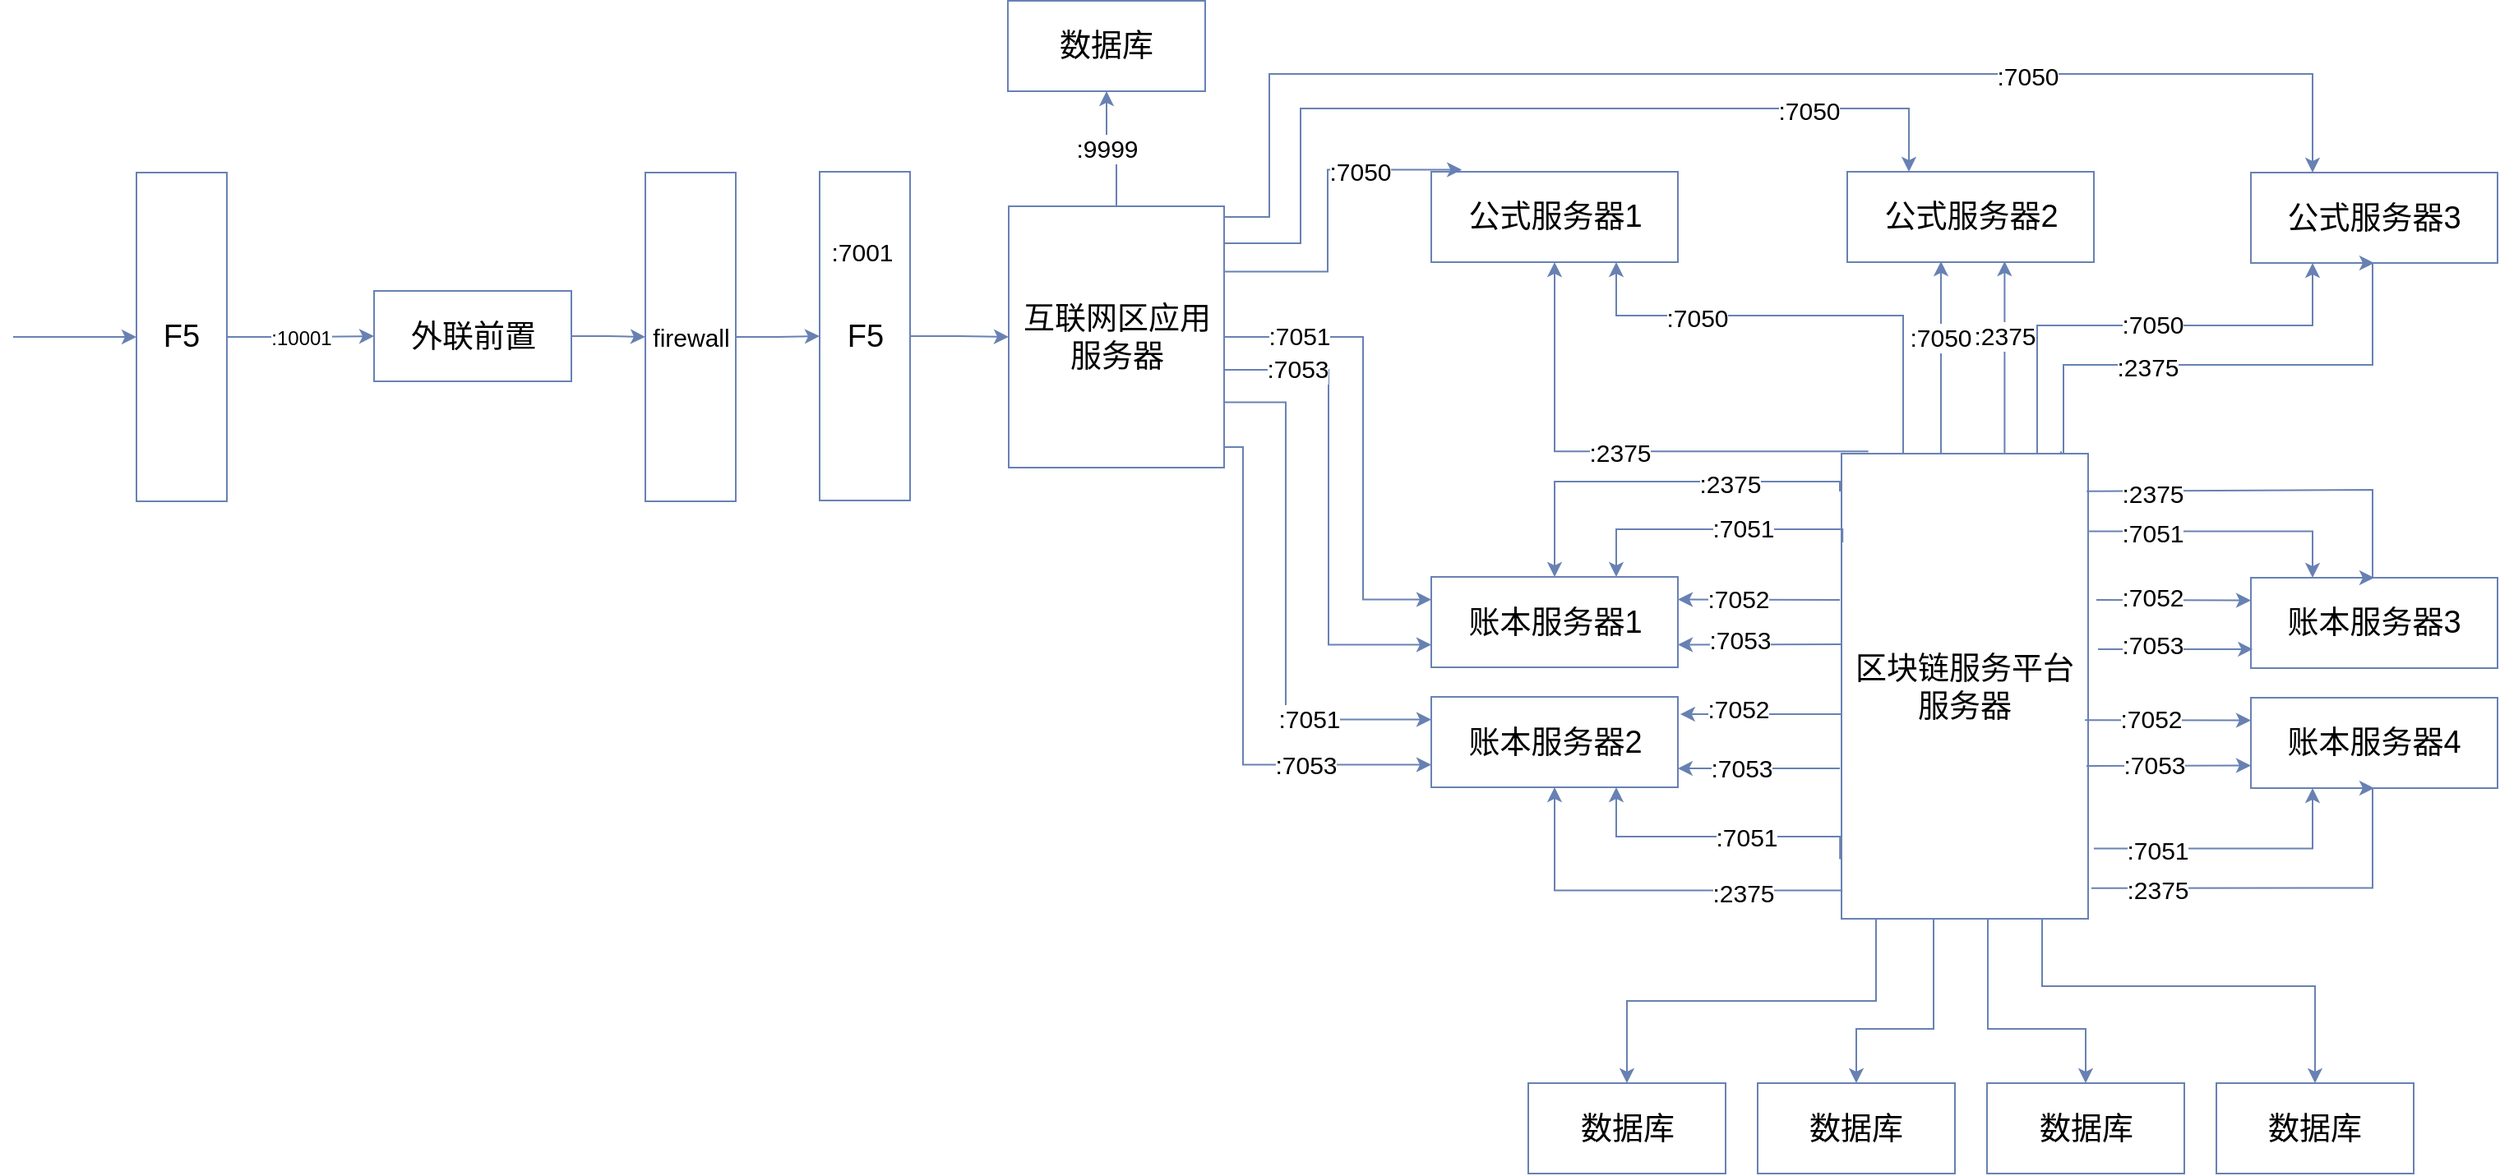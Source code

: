 <mxfile version="11.3.0" type="github" pages="1"><diagram id="IZBP0mqrMQUnNwASLiVP" name="Page-1"><mxGraphModel dx="1331" dy="839" grid="0" gridSize="10" guides="1" tooltips="1" connect="1" arrows="1" fold="1" page="1" pageScale="1" pageWidth="3300" pageHeight="4681" math="0" shadow="0"><root><mxCell id="0"/><mxCell id="1" parent="0"/><mxCell id="fcVF6qdcsWGndgXev6tU-182" style="edgeStyle=orthogonalEdgeStyle;rounded=0;orthogonalLoop=1;jettySize=auto;html=1;exitX=1;exitY=0.5;exitDx=0;exitDy=0;entryX=0;entryY=0.5;entryDx=0;entryDy=0;strokeColor=#6881B3;fontSize=19;" edge="1" parent="1" source="fcVF6qdcsWGndgXev6tU-179" target="fcVF6qdcsWGndgXev6tU-181"><mxGeometry relative="1" as="geometry"/></mxCell><mxCell id="fcVF6qdcsWGndgXev6tU-183" value=":10001" style="text;html=1;resizable=0;points=[];align=center;verticalAlign=middle;labelBackgroundColor=#ffffff;fontSize=12;" vertex="1" connectable="0" parent="fcVF6qdcsWGndgXev6tU-182"><mxGeometry x="-0.365" relative="1" as="geometry"><mxPoint x="16.5" y="0.5" as="offset"/></mxGeometry></mxCell><mxCell id="fcVF6qdcsWGndgXev6tU-179" value="F5" style="rounded=0;whiteSpace=wrap;html=1;labelBackgroundColor=none;strokeColor=#6881B3;fillColor=none;fontSize=19;align=center;" vertex="1" parent="1"><mxGeometry x="570" y="857" width="55" height="200" as="geometry"/></mxCell><mxCell id="fcVF6qdcsWGndgXev6tU-180" value="" style="endArrow=classic;html=1;strokeColor=#6881B3;fontSize=19;entryX=0;entryY=0.5;entryDx=0;entryDy=0;" edge="1" parent="1" target="fcVF6qdcsWGndgXev6tU-179"><mxGeometry width="50" height="50" relative="1" as="geometry"><mxPoint x="495" y="957" as="sourcePoint"/><mxPoint x="498.5" y="932" as="targetPoint"/></mxGeometry></mxCell><mxCell id="fcVF6qdcsWGndgXev6tU-185" style="edgeStyle=orthogonalEdgeStyle;rounded=0;orthogonalLoop=1;jettySize=auto;html=1;exitX=1;exitY=0.5;exitDx=0;exitDy=0;entryX=0;entryY=0.5;entryDx=0;entryDy=0;strokeColor=#6881B3;fontSize=15;" edge="1" parent="1" source="fcVF6qdcsWGndgXev6tU-181" target="fcVF6qdcsWGndgXev6tU-184"><mxGeometry relative="1" as="geometry"/></mxCell><mxCell id="fcVF6qdcsWGndgXev6tU-181" value="外联前置" style="rounded=0;whiteSpace=wrap;html=1;labelBackgroundColor=none;strokeColor=#6881B3;fillColor=none;fontSize=19;align=center;" vertex="1" parent="1"><mxGeometry x="714.5" y="929" width="120" height="55" as="geometry"/></mxCell><mxCell id="fcVF6qdcsWGndgXev6tU-187" style="edgeStyle=orthogonalEdgeStyle;rounded=0;orthogonalLoop=1;jettySize=auto;html=1;exitX=1;exitY=0.5;exitDx=0;exitDy=0;entryX=0;entryY=0.5;entryDx=0;entryDy=0;strokeColor=#6881B3;fontSize=15;" edge="1" parent="1" source="fcVF6qdcsWGndgXev6tU-184" target="fcVF6qdcsWGndgXev6tU-186"><mxGeometry relative="1" as="geometry"/></mxCell><mxCell id="fcVF6qdcsWGndgXev6tU-188" value=":7001" style="text;html=1;resizable=0;points=[];align=center;verticalAlign=middle;labelBackgroundColor=#ffffff;fontSize=15;" vertex="1" connectable="0" parent="fcVF6qdcsWGndgXev6tU-187"><mxGeometry x="-0.169" y="-1" relative="1" as="geometry"><mxPoint x="55" y="-53" as="offset"/></mxGeometry></mxCell><mxCell id="fcVF6qdcsWGndgXev6tU-184" value="firewall" style="rounded=0;whiteSpace=wrap;html=1;labelBackgroundColor=none;strokeColor=#6881B3;fillColor=none;fontSize=15;align=center;" vertex="1" parent="1"><mxGeometry x="879.5" y="857" width="55" height="200" as="geometry"/></mxCell><mxCell id="fcVF6qdcsWGndgXev6tU-195" style="edgeStyle=orthogonalEdgeStyle;rounded=0;orthogonalLoop=1;jettySize=auto;html=1;exitX=1;exitY=0.5;exitDx=0;exitDy=0;entryX=0;entryY=0.5;entryDx=0;entryDy=0;strokeColor=#6881B3;fontSize=15;" edge="1" parent="1" source="fcVF6qdcsWGndgXev6tU-186" target="fcVF6qdcsWGndgXev6tU-189"><mxGeometry relative="1" as="geometry"/></mxCell><mxCell id="fcVF6qdcsWGndgXev6tU-186" value="F5" style="rounded=0;whiteSpace=wrap;html=1;labelBackgroundColor=none;strokeColor=#6881B3;fillColor=none;fontSize=19;align=center;" vertex="1" parent="1"><mxGeometry x="985.5" y="856.5" width="55" height="200" as="geometry"/></mxCell><mxCell id="fcVF6qdcsWGndgXev6tU-192" style="edgeStyle=orthogonalEdgeStyle;rounded=0;orthogonalLoop=1;jettySize=auto;html=1;exitX=0.5;exitY=0;exitDx=0;exitDy=0;entryX=0.5;entryY=1;entryDx=0;entryDy=0;strokeColor=#6881B3;fontSize=15;" edge="1" parent="1" source="fcVF6qdcsWGndgXev6tU-189" target="fcVF6qdcsWGndgXev6tU-191"><mxGeometry relative="1" as="geometry"/></mxCell><mxCell id="fcVF6qdcsWGndgXev6tU-193" value=":9999" style="text;html=1;resizable=0;points=[];align=center;verticalAlign=middle;labelBackgroundColor=#ffffff;fontSize=15;" vertex="1" connectable="0" parent="fcVF6qdcsWGndgXev6tU-192"><mxGeometry x="0.102" relative="1" as="geometry"><mxPoint as="offset"/></mxGeometry></mxCell><mxCell id="fcVF6qdcsWGndgXev6tU-203" style="edgeStyle=orthogonalEdgeStyle;rounded=0;orthogonalLoop=1;jettySize=auto;html=1;exitX=1;exitY=0.25;exitDx=0;exitDy=0;entryX=0.25;entryY=0;entryDx=0;entryDy=0;strokeColor=#6881B3;fontSize=15;" edge="1" parent="1" source="fcVF6qdcsWGndgXev6tU-189" target="fcVF6qdcsWGndgXev6tU-198"><mxGeometry relative="1" as="geometry"><Array as="points"><mxPoint x="1232" y="884"/><mxPoint x="1259" y="884"/><mxPoint x="1259" y="797"/><mxPoint x="1893" y="797"/></Array></mxGeometry></mxCell><mxCell id="fcVF6qdcsWGndgXev6tU-206" value=":7050" style="text;html=1;resizable=0;points=[];align=center;verticalAlign=middle;labelBackgroundColor=#ffffff;fontSize=15;" vertex="1" connectable="0" parent="fcVF6qdcsWGndgXev6tU-203"><mxGeometry x="0.444" y="-1" relative="1" as="geometry"><mxPoint as="offset"/></mxGeometry></mxCell><mxCell id="fcVF6qdcsWGndgXev6tU-204" style="edgeStyle=orthogonalEdgeStyle;rounded=0;orthogonalLoop=1;jettySize=auto;html=1;exitX=1;exitY=0.25;exitDx=0;exitDy=0;entryX=0.25;entryY=0;entryDx=0;entryDy=0;strokeColor=#6881B3;fontSize=15;" edge="1" parent="1" source="fcVF6qdcsWGndgXev6tU-189" target="fcVF6qdcsWGndgXev6tU-197"><mxGeometry relative="1" as="geometry"><Array as="points"><mxPoint x="1232" y="900"/><mxPoint x="1278" y="900"/><mxPoint x="1278" y="818"/><mxPoint x="1648" y="818"/></Array></mxGeometry></mxCell><mxCell id="fcVF6qdcsWGndgXev6tU-207" value=":7050" style="text;html=1;resizable=0;points=[];align=center;verticalAlign=middle;labelBackgroundColor=#ffffff;fontSize=15;" vertex="1" connectable="0" parent="fcVF6qdcsWGndgXev6tU-204"><mxGeometry x="0.639" y="-1" relative="1" as="geometry"><mxPoint as="offset"/></mxGeometry></mxCell><mxCell id="fcVF6qdcsWGndgXev6tU-205" style="edgeStyle=orthogonalEdgeStyle;rounded=0;orthogonalLoop=1;jettySize=auto;html=1;exitX=1;exitY=0.25;exitDx=0;exitDy=0;entryX=0.124;entryY=-0.022;entryDx=0;entryDy=0;entryPerimeter=0;strokeColor=#6881B3;fontSize=15;" edge="1" parent="1" source="fcVF6qdcsWGndgXev6tU-189" target="fcVF6qdcsWGndgXev6tU-196"><mxGeometry relative="1" as="geometry"/></mxCell><mxCell id="fcVF6qdcsWGndgXev6tU-208" value=":7050" style="text;html=1;resizable=0;points=[];align=center;verticalAlign=middle;labelBackgroundColor=#ffffff;fontSize=15;" vertex="1" connectable="0" parent="fcVF6qdcsWGndgXev6tU-205"><mxGeometry x="0.4" relative="1" as="geometry"><mxPoint as="offset"/></mxGeometry></mxCell><mxCell id="fcVF6qdcsWGndgXev6tU-209" style="edgeStyle=orthogonalEdgeStyle;rounded=0;orthogonalLoop=1;jettySize=auto;html=1;exitX=1;exitY=0.5;exitDx=0;exitDy=0;entryX=0;entryY=0.25;entryDx=0;entryDy=0;strokeColor=#6881B3;fontSize=15;" edge="1" parent="1" source="fcVF6qdcsWGndgXev6tU-189" target="fcVF6qdcsWGndgXev6tU-199"><mxGeometry relative="1" as="geometry"><Array as="points"><mxPoint x="1316" y="957"/><mxPoint x="1316" y="1117"/></Array></mxGeometry></mxCell><mxCell id="fcVF6qdcsWGndgXev6tU-211" value=":7051" style="text;html=1;resizable=0;points=[];align=center;verticalAlign=middle;labelBackgroundColor=#ffffff;fontSize=15;" vertex="1" connectable="0" parent="fcVF6qdcsWGndgXev6tU-209"><mxGeometry x="-0.683" y="1" relative="1" as="geometry"><mxPoint as="offset"/></mxGeometry></mxCell><mxCell id="fcVF6qdcsWGndgXev6tU-210" style="edgeStyle=orthogonalEdgeStyle;rounded=0;orthogonalLoop=1;jettySize=auto;html=1;exitX=1;exitY=0.75;exitDx=0;exitDy=0;entryX=0;entryY=0.75;entryDx=0;entryDy=0;strokeColor=#6881B3;fontSize=15;" edge="1" parent="1" source="fcVF6qdcsWGndgXev6tU-189" target="fcVF6qdcsWGndgXev6tU-199"><mxGeometry relative="1" as="geometry"><Array as="points"><mxPoint x="1232" y="977"/><mxPoint x="1295" y="977"/><mxPoint x="1295" y="1144"/></Array></mxGeometry></mxCell><mxCell id="fcVF6qdcsWGndgXev6tU-212" value=":7053" style="text;html=1;resizable=0;points=[];align=center;verticalAlign=middle;labelBackgroundColor=#ffffff;fontSize=15;" vertex="1" connectable="0" parent="fcVF6qdcsWGndgXev6tU-210"><mxGeometry x="-0.641" y="1" relative="1" as="geometry"><mxPoint x="8" as="offset"/></mxGeometry></mxCell><mxCell id="fcVF6qdcsWGndgXev6tU-213" style="edgeStyle=orthogonalEdgeStyle;rounded=0;orthogonalLoop=1;jettySize=auto;html=1;exitX=1;exitY=0.75;exitDx=0;exitDy=0;entryX=0;entryY=0.25;entryDx=0;entryDy=0;strokeColor=#6881B3;fontSize=15;" edge="1" parent="1" source="fcVF6qdcsWGndgXev6tU-189" target="fcVF6qdcsWGndgXev6tU-200"><mxGeometry relative="1" as="geometry"><Array as="points"><mxPoint x="1269" y="997"/><mxPoint x="1269" y="1190"/></Array></mxGeometry></mxCell><mxCell id="fcVF6qdcsWGndgXev6tU-215" value=":7051" style="text;html=1;resizable=0;points=[];align=center;verticalAlign=middle;labelBackgroundColor=#ffffff;fontSize=15;" vertex="1" connectable="0" parent="fcVF6qdcsWGndgXev6tU-213"><mxGeometry x="0.529" y="1" relative="1" as="geometry"><mxPoint as="offset"/></mxGeometry></mxCell><mxCell id="fcVF6qdcsWGndgXev6tU-214" style="edgeStyle=orthogonalEdgeStyle;rounded=0;orthogonalLoop=1;jettySize=auto;html=1;exitX=1;exitY=0.75;exitDx=0;exitDy=0;entryX=0;entryY=0.75;entryDx=0;entryDy=0;strokeColor=#6881B3;fontSize=15;" edge="1" parent="1" source="fcVF6qdcsWGndgXev6tU-189" target="fcVF6qdcsWGndgXev6tU-200"><mxGeometry relative="1" as="geometry"><Array as="points"><mxPoint x="1232" y="1024"/><mxPoint x="1243" y="1024"/><mxPoint x="1243" y="1217"/></Array></mxGeometry></mxCell><mxCell id="fcVF6qdcsWGndgXev6tU-216" value=":7053" style="text;html=1;resizable=0;points=[];align=center;verticalAlign=middle;labelBackgroundColor=#ffffff;fontSize=15;" vertex="1" connectable="0" parent="fcVF6qdcsWGndgXev6tU-214"><mxGeometry x="0.507" y="1" relative="1" as="geometry"><mxPoint x="9" as="offset"/></mxGeometry></mxCell><mxCell id="fcVF6qdcsWGndgXev6tU-189" value="互联网区应用服务器" style="rounded=0;whiteSpace=wrap;html=1;labelBackgroundColor=none;strokeColor=#6881B3;fillColor=none;fontSize=19;align=center;" vertex="1" parent="1"><mxGeometry x="1100.5" y="877.5" width="131" height="159" as="geometry"/></mxCell><mxCell id="fcVF6qdcsWGndgXev6tU-191" value="数据库" style="rounded=0;whiteSpace=wrap;html=1;labelBackgroundColor=none;strokeColor=#6881B3;fillColor=none;fontSize=19;align=center;" vertex="1" parent="1"><mxGeometry x="1100" y="752.5" width="120" height="55" as="geometry"/></mxCell><mxCell id="fcVF6qdcsWGndgXev6tU-196" value="公式服务器1" style="rounded=0;whiteSpace=wrap;html=1;labelBackgroundColor=none;strokeColor=#6881B3;fillColor=none;fontSize=19;align=center;" vertex="1" parent="1"><mxGeometry x="1357.5" y="856.5" width="150" height="55" as="geometry"/></mxCell><mxCell id="fcVF6qdcsWGndgXev6tU-197" value="公式服务器2" style="rounded=0;whiteSpace=wrap;html=1;labelBackgroundColor=none;strokeColor=#6881B3;fillColor=none;fontSize=19;align=center;" vertex="1" parent="1"><mxGeometry x="1610.5" y="856.5" width="150" height="55" as="geometry"/></mxCell><mxCell id="fcVF6qdcsWGndgXev6tU-198" value="公式服务器3" style="rounded=0;whiteSpace=wrap;html=1;labelBackgroundColor=none;strokeColor=#6881B3;fillColor=none;fontSize=19;align=center;" vertex="1" parent="1"><mxGeometry x="1856" y="857" width="150" height="55" as="geometry"/></mxCell><mxCell id="fcVF6qdcsWGndgXev6tU-199" value="账本服务器1" style="rounded=0;whiteSpace=wrap;html=1;labelBackgroundColor=none;strokeColor=#6881B3;fillColor=none;fontSize=19;align=center;" vertex="1" parent="1"><mxGeometry x="1357.5" y="1103" width="150" height="55" as="geometry"/></mxCell><mxCell id="fcVF6qdcsWGndgXev6tU-200" value="账本服务器2" style="rounded=0;whiteSpace=wrap;html=1;labelBackgroundColor=none;strokeColor=#6881B3;fillColor=none;fontSize=19;align=center;" vertex="1" parent="1"><mxGeometry x="1357.5" y="1176" width="150" height="55" as="geometry"/></mxCell><mxCell id="fcVF6qdcsWGndgXev6tU-201" value="账本服务器3" style="rounded=0;whiteSpace=wrap;html=1;labelBackgroundColor=none;strokeColor=#6881B3;fillColor=none;fontSize=19;align=center;" vertex="1" parent="1"><mxGeometry x="1856" y="1103.5" width="150" height="55" as="geometry"/></mxCell><mxCell id="fcVF6qdcsWGndgXev6tU-202" value="账本服务器4" style="rounded=0;whiteSpace=wrap;html=1;labelBackgroundColor=none;strokeColor=#6881B3;fillColor=none;fontSize=19;align=center;" vertex="1" parent="1"><mxGeometry x="1856" y="1176.5" width="150" height="55" as="geometry"/></mxCell><mxCell id="fcVF6qdcsWGndgXev6tU-219" style="edgeStyle=orthogonalEdgeStyle;rounded=0;orthogonalLoop=1;jettySize=auto;html=1;entryX=0.5;entryY=0;entryDx=0;entryDy=0;strokeColor=#6881B3;fontSize=15;" edge="1" parent="1" target="fcVF6qdcsWGndgXev6tU-199"><mxGeometry relative="1" as="geometry"><mxPoint x="1606" y="1051" as="sourcePoint"/><Array as="points"><mxPoint x="1606" y="1045"/><mxPoint x="1432" y="1045"/></Array></mxGeometry></mxCell><mxCell id="fcVF6qdcsWGndgXev6tU-228" value=":2375" style="text;html=1;resizable=0;points=[];align=center;verticalAlign=middle;labelBackgroundColor=#ffffff;fontSize=15;" vertex="1" connectable="0" parent="fcVF6qdcsWGndgXev6tU-219"><mxGeometry x="-0.169" y="-1" relative="1" as="geometry"><mxPoint x="25.5" y="1.5" as="offset"/></mxGeometry></mxCell><mxCell id="fcVF6qdcsWGndgXev6tU-220" style="edgeStyle=orthogonalEdgeStyle;rounded=0;orthogonalLoop=1;jettySize=auto;html=1;exitX=0.004;exitY=0.191;exitDx=0;exitDy=0;entryX=0.75;entryY=0;entryDx=0;entryDy=0;strokeColor=#6881B3;fontSize=15;exitPerimeter=0;" edge="1" parent="1" source="fcVF6qdcsWGndgXev6tU-217" target="fcVF6qdcsWGndgXev6tU-199"><mxGeometry relative="1" as="geometry"><Array as="points"><mxPoint x="1470" y="1074"/></Array></mxGeometry></mxCell><mxCell id="fcVF6qdcsWGndgXev6tU-229" value=":7051" style="text;html=1;resizable=0;points=[];align=center;verticalAlign=middle;labelBackgroundColor=#ffffff;fontSize=15;" vertex="1" connectable="0" parent="fcVF6qdcsWGndgXev6tU-220"><mxGeometry x="-0.207" y="-1" relative="1" as="geometry"><mxPoint as="offset"/></mxGeometry></mxCell><mxCell id="fcVF6qdcsWGndgXev6tU-233" style="edgeStyle=orthogonalEdgeStyle;rounded=0;orthogonalLoop=1;jettySize=auto;html=1;entryX=0.5;entryY=1;entryDx=0;entryDy=0;strokeColor=#6881B3;fontSize=15;exitX=0.004;exitY=0.939;exitDx=0;exitDy=0;exitPerimeter=0;" edge="1" parent="1" source="fcVF6qdcsWGndgXev6tU-217" target="fcVF6qdcsWGndgXev6tU-200"><mxGeometry relative="1" as="geometry"><Array as="points"><mxPoint x="1432" y="1294"/></Array></mxGeometry></mxCell><mxCell id="fcVF6qdcsWGndgXev6tU-238" value=":2375" style="text;html=1;resizable=0;points=[];align=center;verticalAlign=middle;labelBackgroundColor=#ffffff;fontSize=15;" vertex="1" connectable="0" parent="fcVF6qdcsWGndgXev6tU-233"><mxGeometry x="-0.401" y="1" relative="1" as="geometry"><mxPoint x="10" as="offset"/></mxGeometry></mxCell><mxCell id="fcVF6qdcsWGndgXev6tU-234" style="edgeStyle=orthogonalEdgeStyle;rounded=0;orthogonalLoop=1;jettySize=auto;html=1;exitX=-0.006;exitY=0.872;exitDx=0;exitDy=0;entryX=0.75;entryY=1;entryDx=0;entryDy=0;strokeColor=#6881B3;fontSize=15;exitPerimeter=0;" edge="1" parent="1" source="fcVF6qdcsWGndgXev6tU-217" target="fcVF6qdcsWGndgXev6tU-200"><mxGeometry relative="1" as="geometry"><Array as="points"><mxPoint x="1606" y="1261"/><mxPoint x="1470" y="1261"/></Array></mxGeometry></mxCell><mxCell id="fcVF6qdcsWGndgXev6tU-237" value=":7051" style="text;html=1;resizable=0;points=[];align=center;verticalAlign=middle;labelBackgroundColor=#ffffff;fontSize=15;" vertex="1" connectable="0" parent="fcVF6qdcsWGndgXev6tU-234"><mxGeometry x="-0.136" relative="1" as="geometry"><mxPoint x="6" as="offset"/></mxGeometry></mxCell><mxCell id="fcVF6qdcsWGndgXev6tU-239" style="edgeStyle=orthogonalEdgeStyle;rounded=0;orthogonalLoop=1;jettySize=auto;html=1;exitX=0.994;exitY=0.081;exitDx=0;exitDy=0;entryX=0.5;entryY=0;entryDx=0;entryDy=0;strokeColor=#6881B3;fontSize=15;exitPerimeter=0;" edge="1" parent="1" source="fcVF6qdcsWGndgXev6tU-217" target="fcVF6qdcsWGndgXev6tU-201"><mxGeometry relative="1" as="geometry"><Array as="points"><mxPoint x="1758" y="1051"/><mxPoint x="1758" y="1050"/><mxPoint x="1930" y="1050"/></Array></mxGeometry></mxCell><mxCell id="fcVF6qdcsWGndgXev6tU-247" value=":2375" style="text;html=1;resizable=0;points=[];align=center;verticalAlign=middle;labelBackgroundColor=#ffffff;fontSize=15;" vertex="1" connectable="0" parent="fcVF6qdcsWGndgXev6tU-239"><mxGeometry x="-0.615" y="-1" relative="1" as="geometry"><mxPoint x="-4" as="offset"/></mxGeometry></mxCell><mxCell id="fcVF6qdcsWGndgXev6tU-240" style="edgeStyle=orthogonalEdgeStyle;rounded=0;orthogonalLoop=1;jettySize=auto;html=1;exitX=1.004;exitY=0.167;exitDx=0;exitDy=0;entryX=0.25;entryY=0;entryDx=0;entryDy=0;strokeColor=#6881B3;fontSize=15;exitPerimeter=0;" edge="1" parent="1" source="fcVF6qdcsWGndgXev6tU-217" target="fcVF6qdcsWGndgXev6tU-201"><mxGeometry relative="1" as="geometry"><Array as="points"><mxPoint x="1893" y="1075"/></Array></mxGeometry></mxCell><mxCell id="fcVF6qdcsWGndgXev6tU-248" value=":7051" style="text;html=1;resizable=0;points=[];align=center;verticalAlign=middle;labelBackgroundColor=#ffffff;fontSize=15;" vertex="1" connectable="0" parent="fcVF6qdcsWGndgXev6tU-240"><mxGeometry x="-0.583" relative="1" as="geometry"><mxPoint x="4" as="offset"/></mxGeometry></mxCell><mxCell id="fcVF6qdcsWGndgXev6tU-245" style="edgeStyle=orthogonalEdgeStyle;rounded=0;orthogonalLoop=1;jettySize=auto;html=1;exitX=1.013;exitY=0.934;exitDx=0;exitDy=0;entryX=0.5;entryY=1;entryDx=0;entryDy=0;strokeColor=#6881B3;fontSize=15;exitPerimeter=0;" edge="1" parent="1" source="fcVF6qdcsWGndgXev6tU-217" target="fcVF6qdcsWGndgXev6tU-202"><mxGeometry relative="1" as="geometry"><Array as="points"><mxPoint x="1930" y="1292"/></Array></mxGeometry></mxCell><mxCell id="fcVF6qdcsWGndgXev6tU-254" value=":2375" style="text;html=1;resizable=0;points=[];align=center;verticalAlign=middle;labelBackgroundColor=#ffffff;fontSize=15;" vertex="1" connectable="0" parent="fcVF6qdcsWGndgXev6tU-245"><mxGeometry x="-0.656" relative="1" as="geometry"><mxPoint as="offset"/></mxGeometry></mxCell><mxCell id="fcVF6qdcsWGndgXev6tU-246" style="edgeStyle=orthogonalEdgeStyle;rounded=0;orthogonalLoop=1;jettySize=auto;html=1;exitX=1.023;exitY=0.849;exitDx=0;exitDy=0;entryX=0.25;entryY=1;entryDx=0;entryDy=0;strokeColor=#6881B3;fontSize=15;exitPerimeter=0;" edge="1" parent="1" source="fcVF6qdcsWGndgXev6tU-217" target="fcVF6qdcsWGndgXev6tU-202"><mxGeometry relative="1" as="geometry"><Array as="points"><mxPoint x="1893" y="1268"/></Array></mxGeometry></mxCell><mxCell id="fcVF6qdcsWGndgXev6tU-253" value=":7051" style="text;html=1;resizable=0;points=[];align=center;verticalAlign=middle;labelBackgroundColor=#ffffff;fontSize=15;" vertex="1" connectable="0" parent="fcVF6qdcsWGndgXev6tU-246"><mxGeometry x="-0.63" relative="1" as="geometry"><mxPoint x="7" as="offset"/></mxGeometry></mxCell><mxCell id="fcVF6qdcsWGndgXev6tU-255" style="edgeStyle=orthogonalEdgeStyle;rounded=0;orthogonalLoop=1;jettySize=auto;html=1;exitX=0.109;exitY=-0.005;exitDx=0;exitDy=0;entryX=0.5;entryY=1;entryDx=0;entryDy=0;strokeColor=#6881B3;fontSize=15;exitPerimeter=0;" edge="1" parent="1" source="fcVF6qdcsWGndgXev6tU-217" target="fcVF6qdcsWGndgXev6tU-196"><mxGeometry relative="1" as="geometry"/></mxCell><mxCell id="fcVF6qdcsWGndgXev6tU-257" value=":2375" style="text;html=1;resizable=0;points=[];align=center;verticalAlign=middle;labelBackgroundColor=#ffffff;fontSize=15;" vertex="1" connectable="0" parent="fcVF6qdcsWGndgXev6tU-255"><mxGeometry x="-0.005" relative="1" as="geometry"><mxPoint as="offset"/></mxGeometry></mxCell><mxCell id="fcVF6qdcsWGndgXev6tU-256" style="edgeStyle=orthogonalEdgeStyle;rounded=0;orthogonalLoop=1;jettySize=auto;html=1;exitX=0.25;exitY=0;exitDx=0;exitDy=0;entryX=0.75;entryY=1;entryDx=0;entryDy=0;strokeColor=#6881B3;fontSize=15;" edge="1" parent="1" source="fcVF6qdcsWGndgXev6tU-217" target="fcVF6qdcsWGndgXev6tU-196"><mxGeometry relative="1" as="geometry"><Array as="points"><mxPoint x="1645" y="944"/><mxPoint x="1470" y="944"/></Array></mxGeometry></mxCell><mxCell id="fcVF6qdcsWGndgXev6tU-258" value=":7050" style="text;html=1;resizable=0;points=[];align=center;verticalAlign=middle;labelBackgroundColor=#ffffff;fontSize=15;" vertex="1" connectable="0" parent="fcVF6qdcsWGndgXev6tU-256"><mxGeometry x="0.441" y="1" relative="1" as="geometry"><mxPoint as="offset"/></mxGeometry></mxCell><mxCell id="fcVF6qdcsWGndgXev6tU-259" style="edgeStyle=orthogonalEdgeStyle;rounded=0;orthogonalLoop=1;jettySize=auto;html=1;exitX=0.5;exitY=0;exitDx=0;exitDy=0;entryX=0.38;entryY=0.991;entryDx=0;entryDy=0;entryPerimeter=0;strokeColor=#6881B3;fontSize=15;" edge="1" parent="1" source="fcVF6qdcsWGndgXev6tU-217" target="fcVF6qdcsWGndgXev6tU-197"><mxGeometry relative="1" as="geometry"><Array as="points"><mxPoint x="1668" y="1028"/></Array></mxGeometry></mxCell><mxCell id="fcVF6qdcsWGndgXev6tU-261" value=":7050" style="text;html=1;resizable=0;points=[];align=center;verticalAlign=middle;labelBackgroundColor=#ffffff;fontSize=15;" vertex="1" connectable="0" parent="fcVF6qdcsWGndgXev6tU-259"><mxGeometry x="0.304" y="1" relative="1" as="geometry"><mxPoint as="offset"/></mxGeometry></mxCell><mxCell id="fcVF6qdcsWGndgXev6tU-260" style="edgeStyle=orthogonalEdgeStyle;rounded=0;orthogonalLoop=1;jettySize=auto;html=1;exitX=0.5;exitY=0;exitDx=0;exitDy=0;entryX=0.638;entryY=0.991;entryDx=0;entryDy=0;entryPerimeter=0;strokeColor=#6881B3;fontSize=15;" edge="1" parent="1" source="fcVF6qdcsWGndgXev6tU-217" target="fcVF6qdcsWGndgXev6tU-197"><mxGeometry relative="1" as="geometry"><Array as="points"><mxPoint x="1706" y="1028"/></Array></mxGeometry></mxCell><mxCell id="fcVF6qdcsWGndgXev6tU-262" value=":2375" style="text;html=1;resizable=0;points=[];align=center;verticalAlign=middle;labelBackgroundColor=#ffffff;fontSize=15;" vertex="1" connectable="0" parent="fcVF6qdcsWGndgXev6tU-260"><mxGeometry x="0.333" relative="1" as="geometry"><mxPoint y="-2" as="offset"/></mxGeometry></mxCell><mxCell id="fcVF6qdcsWGndgXev6tU-263" style="edgeStyle=orthogonalEdgeStyle;rounded=0;orthogonalLoop=1;jettySize=auto;html=1;exitX=0.89;exitY=-0.005;exitDx=0;exitDy=0;entryX=0.5;entryY=1;entryDx=0;entryDy=0;strokeColor=#6881B3;fontSize=15;exitPerimeter=0;" edge="1" parent="1" source="fcVF6qdcsWGndgXev6tU-217" target="fcVF6qdcsWGndgXev6tU-198"><mxGeometry relative="1" as="geometry"><Array as="points"><mxPoint x="1740" y="1028"/><mxPoint x="1742" y="1028"/><mxPoint x="1742" y="974"/><mxPoint x="1930" y="974"/></Array></mxGeometry></mxCell><mxCell id="fcVF6qdcsWGndgXev6tU-266" value=":2375" style="text;html=1;resizable=0;points=[];align=center;verticalAlign=middle;labelBackgroundColor=#ffffff;fontSize=15;" vertex="1" connectable="0" parent="fcVF6qdcsWGndgXev6tU-263"><mxGeometry x="-0.33" y="-1" relative="1" as="geometry"><mxPoint x="5" as="offset"/></mxGeometry></mxCell><mxCell id="fcVF6qdcsWGndgXev6tU-264" style="edgeStyle=orthogonalEdgeStyle;rounded=0;orthogonalLoop=1;jettySize=auto;html=1;exitX=0.75;exitY=0;exitDx=0;exitDy=0;entryX=0.25;entryY=1;entryDx=0;entryDy=0;strokeColor=#6881B3;fontSize=15;" edge="1" parent="1" source="fcVF6qdcsWGndgXev6tU-217" target="fcVF6qdcsWGndgXev6tU-198"><mxGeometry relative="1" as="geometry"><Array as="points"><mxPoint x="1726" y="1028"/><mxPoint x="1726" y="950"/><mxPoint x="1893" y="950"/></Array></mxGeometry></mxCell><mxCell id="fcVF6qdcsWGndgXev6tU-265" value=":7050" style="text;html=1;resizable=0;points=[];align=center;verticalAlign=middle;labelBackgroundColor=#ffffff;fontSize=15;" vertex="1" connectable="0" parent="fcVF6qdcsWGndgXev6tU-264"><mxGeometry x="0.064" y="1" relative="1" as="geometry"><mxPoint as="offset"/></mxGeometry></mxCell><mxCell id="fcVF6qdcsWGndgXev6tU-273" style="edgeStyle=orthogonalEdgeStyle;rounded=0;orthogonalLoop=1;jettySize=auto;html=1;exitX=0.25;exitY=1;exitDx=0;exitDy=0;entryX=0.5;entryY=0;entryDx=0;entryDy=0;strokeColor=#6881B3;fontSize=15;" edge="1" parent="1" source="fcVF6qdcsWGndgXev6tU-217" target="fcVF6qdcsWGndgXev6tU-270"><mxGeometry relative="1" as="geometry"><Array as="points"><mxPoint x="1628" y="1311"/><mxPoint x="1628" y="1361"/><mxPoint x="1476" y="1361"/></Array></mxGeometry></mxCell><mxCell id="fcVF6qdcsWGndgXev6tU-274" style="edgeStyle=orthogonalEdgeStyle;rounded=0;orthogonalLoop=1;jettySize=auto;html=1;exitX=0.25;exitY=1;exitDx=0;exitDy=0;strokeColor=#6881B3;fontSize=15;" edge="1" parent="1" source="fcVF6qdcsWGndgXev6tU-217" target="fcVF6qdcsWGndgXev6tU-271"><mxGeometry relative="1" as="geometry"><Array as="points"><mxPoint x="1663" y="1311"/><mxPoint x="1663" y="1378"/><mxPoint x="1616" y="1378"/></Array></mxGeometry></mxCell><mxCell id="fcVF6qdcsWGndgXev6tU-275" style="edgeStyle=orthogonalEdgeStyle;rounded=0;orthogonalLoop=1;jettySize=auto;html=1;exitX=0.5;exitY=1;exitDx=0;exitDy=0;entryX=0.5;entryY=0;entryDx=0;entryDy=0;strokeColor=#6881B3;fontSize=15;" edge="1" parent="1" source="fcVF6qdcsWGndgXev6tU-217" target="fcVF6qdcsWGndgXev6tU-272"><mxGeometry relative="1" as="geometry"><Array as="points"><mxPoint x="1696" y="1311"/><mxPoint x="1696" y="1378"/><mxPoint x="1756" y="1378"/></Array></mxGeometry></mxCell><mxCell id="fcVF6qdcsWGndgXev6tU-276" style="edgeStyle=orthogonalEdgeStyle;rounded=0;orthogonalLoop=1;jettySize=auto;html=1;exitX=0.75;exitY=1;exitDx=0;exitDy=0;entryX=0.5;entryY=0;entryDx=0;entryDy=0;strokeColor=#6881B3;fontSize=15;" edge="1" parent="1" source="fcVF6qdcsWGndgXev6tU-217" target="fcVF6qdcsWGndgXev6tU-267"><mxGeometry relative="1" as="geometry"><Array as="points"><mxPoint x="1729" y="1311"/><mxPoint x="1729" y="1352"/><mxPoint x="1895" y="1352"/></Array></mxGeometry></mxCell><mxCell id="fcVF6qdcsWGndgXev6tU-217" value="区块链服务平台服务器" style="rounded=0;whiteSpace=wrap;html=1;labelBackgroundColor=none;strokeColor=#6881B3;fillColor=none;fontSize=19;align=center;" vertex="1" parent="1"><mxGeometry x="1607" y="1028" width="150" height="283" as="geometry"/></mxCell><mxCell id="fcVF6qdcsWGndgXev6tU-224" value="" style="endArrow=classic;html=1;strokeColor=#6881B3;fontSize=15;entryX=1;entryY=0.25;entryDx=0;entryDy=0;" edge="1" parent="1" target="fcVF6qdcsWGndgXev6tU-199"><mxGeometry width="50" height="50" relative="1" as="geometry"><mxPoint x="1606" y="1117" as="sourcePoint"/><mxPoint x="1593" y="1139" as="targetPoint"/></mxGeometry></mxCell><mxCell id="fcVF6qdcsWGndgXev6tU-230" value=":7052" style="text;html=1;resizable=0;points=[];align=center;verticalAlign=middle;labelBackgroundColor=#ffffff;fontSize=15;" vertex="1" connectable="0" parent="fcVF6qdcsWGndgXev6tU-224"><mxGeometry x="0.361" y="-1" relative="1" as="geometry"><mxPoint x="5" as="offset"/></mxGeometry></mxCell><mxCell id="fcVF6qdcsWGndgXev6tU-225" value="" style="endArrow=classic;html=1;strokeColor=#6881B3;fontSize=15;entryX=1;entryY=0.75;entryDx=0;entryDy=0;" edge="1" parent="1" target="fcVF6qdcsWGndgXev6tU-199"><mxGeometry width="50" height="50" relative="1" as="geometry"><mxPoint x="1607" y="1144" as="sourcePoint"/><mxPoint x="1593" y="1185" as="targetPoint"/></mxGeometry></mxCell><mxCell id="fcVF6qdcsWGndgXev6tU-231" value=":7053" style="text;html=1;resizable=0;points=[];align=center;verticalAlign=middle;labelBackgroundColor=#ffffff;fontSize=15;" vertex="1" connectable="0" parent="fcVF6qdcsWGndgXev6tU-225"><mxGeometry x="0.281" y="-3" relative="1" as="geometry"><mxPoint x="1" as="offset"/></mxGeometry></mxCell><mxCell id="fcVF6qdcsWGndgXev6tU-226" value="" style="endArrow=classic;html=1;strokeColor=#6881B3;fontSize=15;entryX=1;entryY=0.25;entryDx=0;entryDy=0;exitX=-0.006;exitY=0.365;exitDx=0;exitDy=0;exitPerimeter=0;" edge="1" parent="1"><mxGeometry width="50" height="50" relative="1" as="geometry"><mxPoint x="1607.5" y="1186.5" as="sourcePoint"/><mxPoint x="1508.9" y="1186.555" as="targetPoint"/></mxGeometry></mxCell><mxCell id="fcVF6qdcsWGndgXev6tU-235" value=":7052" style="text;html=1;resizable=0;points=[];align=center;verticalAlign=middle;labelBackgroundColor=#ffffff;fontSize=15;" vertex="1" connectable="0" parent="fcVF6qdcsWGndgXev6tU-226"><mxGeometry x="0.389" y="-4" relative="1" as="geometry"><mxPoint x="5" as="offset"/></mxGeometry></mxCell><mxCell id="fcVF6qdcsWGndgXev6tU-227" value="" style="endArrow=classic;html=1;strokeColor=#6881B3;fontSize=15;entryX=1;entryY=0.25;entryDx=0;entryDy=0;exitX=-0.006;exitY=0.365;exitDx=0;exitDy=0;exitPerimeter=0;" edge="1" parent="1"><mxGeometry width="50" height="50" relative="1" as="geometry"><mxPoint x="1606" y="1219.5" as="sourcePoint"/><mxPoint x="1507.4" y="1219.555" as="targetPoint"/></mxGeometry></mxCell><mxCell id="fcVF6qdcsWGndgXev6tU-236" value=":7053" style="text;html=1;resizable=0;points=[];align=center;verticalAlign=middle;labelBackgroundColor=#ffffff;fontSize=15;" vertex="1" connectable="0" parent="fcVF6qdcsWGndgXev6tU-227"><mxGeometry x="0.359" y="-1" relative="1" as="geometry"><mxPoint x="7" as="offset"/></mxGeometry></mxCell><mxCell id="fcVF6qdcsWGndgXev6tU-241" value="" style="endArrow=classic;html=1;strokeColor=#6881B3;fontSize=15;entryX=0;entryY=0.25;entryDx=0;entryDy=0;" edge="1" parent="1" target="fcVF6qdcsWGndgXev6tU-201"><mxGeometry width="50" height="50" relative="1" as="geometry"><mxPoint x="1762" y="1117" as="sourcePoint"/><mxPoint x="1834" y="1113" as="targetPoint"/></mxGeometry></mxCell><mxCell id="fcVF6qdcsWGndgXev6tU-249" value=":7052" style="text;html=1;resizable=0;points=[];align=center;verticalAlign=middle;labelBackgroundColor=#ffffff;fontSize=15;" vertex="1" connectable="0" parent="fcVF6qdcsWGndgXev6tU-241"><mxGeometry x="-0.365" y="2" relative="1" as="geometry"><mxPoint x="4" as="offset"/></mxGeometry></mxCell><mxCell id="fcVF6qdcsWGndgXev6tU-242" value="" style="endArrow=classic;html=1;strokeColor=#6881B3;fontSize=15;entryX=0;entryY=0.25;entryDx=0;entryDy=0;" edge="1" parent="1"><mxGeometry width="50" height="50" relative="1" as="geometry"><mxPoint x="1763" y="1147" as="sourcePoint"/><mxPoint x="1857.2" y="1146.973" as="targetPoint"/></mxGeometry></mxCell><mxCell id="fcVF6qdcsWGndgXev6tU-250" value=":7053" style="text;html=1;resizable=0;points=[];align=center;verticalAlign=middle;labelBackgroundColor=#ffffff;fontSize=15;" vertex="1" connectable="0" parent="fcVF6qdcsWGndgXev6tU-242"><mxGeometry x="-0.509" y="3" relative="1" as="geometry"><mxPoint x="10" as="offset"/></mxGeometry></mxCell><mxCell id="fcVF6qdcsWGndgXev6tU-243" value="" style="endArrow=classic;html=1;strokeColor=#6881B3;fontSize=15;entryX=0;entryY=0.25;entryDx=0;entryDy=0;exitX=0.987;exitY=0.573;exitDx=0;exitDy=0;exitPerimeter=0;" edge="1" parent="1" source="fcVF6qdcsWGndgXev6tU-217" target="fcVF6qdcsWGndgXev6tU-202"><mxGeometry width="50" height="50" relative="1" as="geometry"><mxPoint x="1763" y="1242" as="sourcePoint"/><mxPoint x="1813" y="1192" as="targetPoint"/></mxGeometry></mxCell><mxCell id="fcVF6qdcsWGndgXev6tU-251" value=":7052" style="text;html=1;resizable=0;points=[];align=center;verticalAlign=middle;labelBackgroundColor=#ffffff;fontSize=15;" vertex="1" connectable="0" parent="fcVF6qdcsWGndgXev6tU-243"><mxGeometry x="-0.384" y="1" relative="1" as="geometry"><mxPoint x="9" as="offset"/></mxGeometry></mxCell><mxCell id="fcVF6qdcsWGndgXev6tU-244" value="" style="endArrow=classic;html=1;strokeColor=#6881B3;fontSize=15;entryX=0;entryY=0.75;entryDx=0;entryDy=0;" edge="1" parent="1" target="fcVF6qdcsWGndgXev6tU-202"><mxGeometry width="50" height="50" relative="1" as="geometry"><mxPoint x="1756" y="1218" as="sourcePoint"/><mxPoint x="1818" y="1250" as="targetPoint"/></mxGeometry></mxCell><mxCell id="fcVF6qdcsWGndgXev6tU-252" value=":7053" style="text;html=1;resizable=0;points=[];align=center;verticalAlign=middle;labelBackgroundColor=#ffffff;fontSize=15;" vertex="1" connectable="0" parent="fcVF6qdcsWGndgXev6tU-244"><mxGeometry x="-0.34" y="1" relative="1" as="geometry"><mxPoint x="8" as="offset"/></mxGeometry></mxCell><mxCell id="fcVF6qdcsWGndgXev6tU-267" value="数据库" style="rounded=0;whiteSpace=wrap;html=1;labelBackgroundColor=none;strokeColor=#6881B3;fillColor=none;fontSize=19;align=center;" vertex="1" parent="1"><mxGeometry x="1835" y="1411" width="120" height="55" as="geometry"/></mxCell><mxCell id="fcVF6qdcsWGndgXev6tU-270" value="数据库" style="rounded=0;whiteSpace=wrap;html=1;labelBackgroundColor=none;strokeColor=#6881B3;fillColor=none;fontSize=19;align=center;" vertex="1" parent="1"><mxGeometry x="1416.5" y="1411" width="120" height="55" as="geometry"/></mxCell><mxCell id="fcVF6qdcsWGndgXev6tU-271" value="数据库" style="rounded=0;whiteSpace=wrap;html=1;labelBackgroundColor=none;strokeColor=#6881B3;fillColor=none;fontSize=19;align=center;" vertex="1" parent="1"><mxGeometry x="1556" y="1411" width="120" height="55" as="geometry"/></mxCell><mxCell id="fcVF6qdcsWGndgXev6tU-272" value="数据库" style="rounded=0;whiteSpace=wrap;html=1;labelBackgroundColor=none;strokeColor=#6881B3;fillColor=none;fontSize=19;align=center;" vertex="1" parent="1"><mxGeometry x="1695.5" y="1411" width="120" height="55" as="geometry"/></mxCell></root></mxGraphModel></diagram></mxfile>